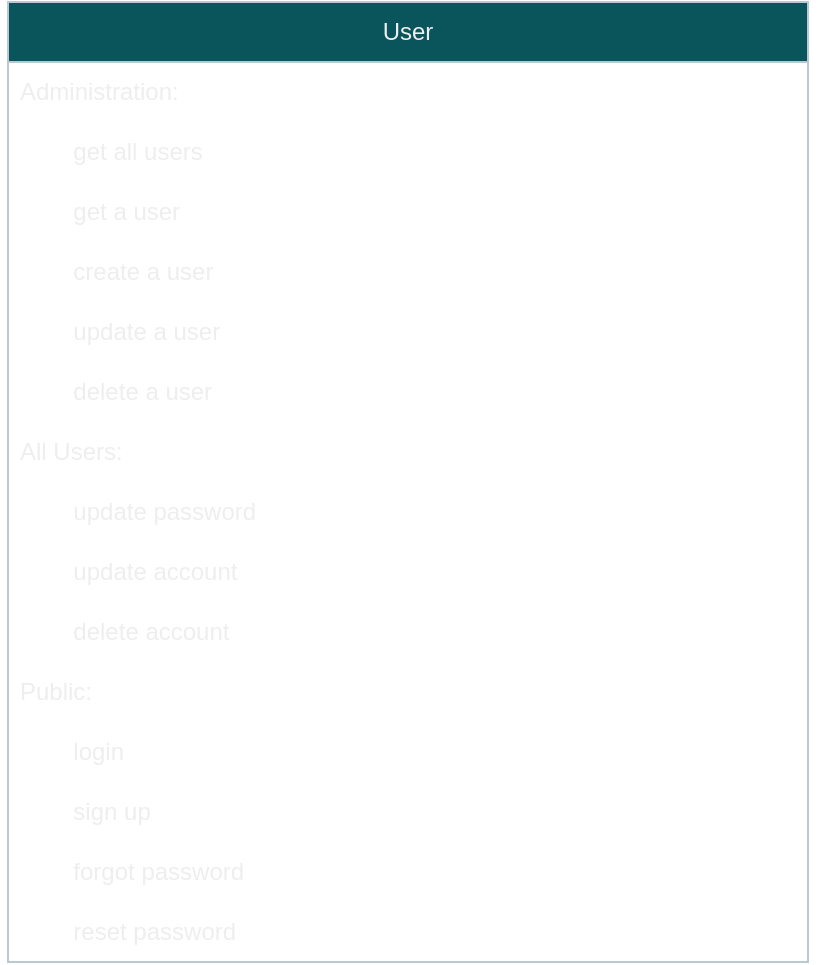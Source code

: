 <mxfile version="24.7.17">
  <diagram name="Page-1" id="Y0khz110cd7E8uvXe-pl">
    <mxGraphModel dx="1332" dy="566" grid="1" gridSize="10" guides="1" tooltips="1" connect="1" arrows="1" fold="1" page="1" pageScale="1" pageWidth="1400" pageHeight="850" math="0" shadow="0">
      <root>
        <mxCell id="0" />
        <mxCell id="1" parent="0" />
        <mxCell id="Fp6s2x_7Wz3J4JaBfxIg-1" value="User" style="swimlane;fontStyle=0;childLayout=stackLayout;horizontal=1;startSize=30;horizontalStack=0;resizeParent=1;resizeParentMax=0;resizeLast=0;collapsible=1;marginBottom=0;whiteSpace=wrap;html=1;labelBackgroundColor=none;fillColor=#09555B;strokeColor=#BAC8D3;fontColor=#EEEEEE;movable=1;resizable=1;rotatable=1;deletable=1;editable=1;locked=0;connectable=1;" vertex="1" parent="1">
          <mxGeometry x="40" y="40" width="400" height="480" as="geometry" />
        </mxCell>
        <mxCell id="Fp6s2x_7Wz3J4JaBfxIg-2" value="Administration:" style="text;strokeColor=none;fillColor=none;align=left;verticalAlign=middle;spacingLeft=4;spacingRight=4;overflow=hidden;points=[[0,0.5],[1,0.5]];portConstraint=eastwest;rotatable=1;whiteSpace=wrap;html=1;labelBackgroundColor=none;fontColor=#EEEEEE;movable=1;resizable=1;deletable=1;editable=1;locked=0;connectable=1;" vertex="1" parent="Fp6s2x_7Wz3J4JaBfxIg-1">
          <mxGeometry y="30" width="400" height="30" as="geometry" />
        </mxCell>
        <mxCell id="Fp6s2x_7Wz3J4JaBfxIg-3" value="&lt;span style=&quot;white-space: pre;&quot;&gt;&#x9;&lt;/span&gt;get all users" style="text;strokeColor=none;fillColor=none;align=left;verticalAlign=middle;spacingLeft=4;spacingRight=4;overflow=hidden;points=[[0,0.5],[1,0.5]];portConstraint=eastwest;rotatable=1;whiteSpace=wrap;html=1;labelBackgroundColor=none;fontColor=#EEEEEE;fontFamily=Helvetica;movable=1;resizable=1;deletable=1;editable=1;locked=0;connectable=1;" vertex="1" parent="Fp6s2x_7Wz3J4JaBfxIg-1">
          <mxGeometry y="60" width="400" height="30" as="geometry" />
        </mxCell>
        <mxCell id="Fp6s2x_7Wz3J4JaBfxIg-4" value="&lt;span style=&quot;white-space: pre;&quot;&gt;&#x9;&lt;/span&gt;get a user" style="text;strokeColor=none;fillColor=none;align=left;verticalAlign=middle;spacingLeft=4;spacingRight=4;overflow=hidden;points=[[0,0.5],[1,0.5]];portConstraint=eastwest;rotatable=1;whiteSpace=wrap;html=1;labelBackgroundColor=none;fontColor=#EEEEEE;fontFamily=Helvetica;movable=1;resizable=1;deletable=1;editable=1;locked=0;connectable=1;" vertex="1" parent="Fp6s2x_7Wz3J4JaBfxIg-1">
          <mxGeometry y="90" width="400" height="30" as="geometry" />
        </mxCell>
        <mxCell id="Fp6s2x_7Wz3J4JaBfxIg-5" value="&lt;span style=&quot;white-space: pre;&quot;&gt;&#x9;&lt;/span&gt;create a user" style="text;strokeColor=none;fillColor=none;align=left;verticalAlign=middle;spacingLeft=4;spacingRight=4;overflow=hidden;points=[[0,0.5],[1,0.5]];portConstraint=eastwest;rotatable=1;whiteSpace=wrap;html=1;labelBackgroundColor=none;fontColor=#EEEEEE;fontFamily=Helvetica;movable=1;resizable=1;deletable=1;editable=1;locked=0;connectable=1;" vertex="1" parent="Fp6s2x_7Wz3J4JaBfxIg-1">
          <mxGeometry y="120" width="400" height="30" as="geometry" />
        </mxCell>
        <mxCell id="Fp6s2x_7Wz3J4JaBfxIg-6" value="&lt;span style=&quot;white-space: pre;&quot;&gt;&#x9;&lt;/span&gt;update a user" style="text;strokeColor=none;fillColor=none;align=left;verticalAlign=middle;spacingLeft=4;spacingRight=4;overflow=hidden;points=[[0,0.5],[1,0.5]];portConstraint=eastwest;rotatable=1;whiteSpace=wrap;html=1;labelBackgroundColor=none;fontColor=#EEEEEE;fontFamily=Helvetica;movable=1;resizable=1;deletable=1;editable=1;locked=0;connectable=1;" vertex="1" parent="Fp6s2x_7Wz3J4JaBfxIg-1">
          <mxGeometry y="150" width="400" height="30" as="geometry" />
        </mxCell>
        <mxCell id="Fp6s2x_7Wz3J4JaBfxIg-7" value="&lt;span style=&quot;white-space: pre;&quot;&gt;&#x9;&lt;/span&gt;delete a user" style="text;strokeColor=none;fillColor=none;align=left;verticalAlign=middle;spacingLeft=4;spacingRight=4;overflow=hidden;points=[[0,0.5],[1,0.5]];portConstraint=eastwest;rotatable=1;whiteSpace=wrap;html=1;labelBackgroundColor=none;fontColor=#EEEEEE;fontFamily=Helvetica;movable=1;resizable=1;deletable=1;editable=1;locked=0;connectable=1;" vertex="1" parent="Fp6s2x_7Wz3J4JaBfxIg-1">
          <mxGeometry y="180" width="400" height="30" as="geometry" />
        </mxCell>
        <mxCell id="Fp6s2x_7Wz3J4JaBfxIg-8" value="All Users:" style="text;strokeColor=none;fillColor=none;align=left;verticalAlign=middle;spacingLeft=4;spacingRight=4;overflow=hidden;points=[[0,0.5],[1,0.5]];portConstraint=eastwest;rotatable=1;whiteSpace=wrap;html=1;labelBackgroundColor=none;fontColor=#EEEEEE;fontFamily=Helvetica;movable=1;resizable=1;deletable=1;editable=1;locked=0;connectable=1;" vertex="1" parent="Fp6s2x_7Wz3J4JaBfxIg-1">
          <mxGeometry y="210" width="400" height="30" as="geometry" />
        </mxCell>
        <mxCell id="Fp6s2x_7Wz3J4JaBfxIg-9" value="&lt;span style=&quot;white-space: pre;&quot;&gt;&#x9;&lt;/span&gt;update password" style="text;strokeColor=none;fillColor=none;align=left;verticalAlign=middle;spacingLeft=4;spacingRight=4;overflow=hidden;points=[[0,0.5],[1,0.5]];portConstraint=eastwest;rotatable=1;whiteSpace=wrap;html=1;labelBackgroundColor=none;fontColor=#EEEEEE;fontFamily=Helvetica;movable=1;resizable=1;deletable=1;editable=1;locked=0;connectable=1;" vertex="1" parent="Fp6s2x_7Wz3J4JaBfxIg-1">
          <mxGeometry y="240" width="400" height="30" as="geometry" />
        </mxCell>
        <mxCell id="Fp6s2x_7Wz3J4JaBfxIg-10" value="&lt;span style=&quot;white-space: pre;&quot;&gt;&#x9;&lt;/span&gt;update account" style="text;strokeColor=none;fillColor=none;align=left;verticalAlign=middle;spacingLeft=4;spacingRight=4;overflow=hidden;points=[[0,0.5],[1,0.5]];portConstraint=eastwest;rotatable=1;whiteSpace=wrap;html=1;labelBackgroundColor=none;fontColor=#EEEEEE;fontFamily=Helvetica;movable=1;resizable=1;deletable=1;editable=1;locked=0;connectable=1;" vertex="1" parent="Fp6s2x_7Wz3J4JaBfxIg-1">
          <mxGeometry y="270" width="400" height="30" as="geometry" />
        </mxCell>
        <mxCell id="Fp6s2x_7Wz3J4JaBfxIg-11" value="&lt;span style=&quot;white-space: pre;&quot;&gt;&#x9;&lt;/span&gt;delete account" style="text;strokeColor=none;fillColor=none;align=left;verticalAlign=middle;spacingLeft=4;spacingRight=4;overflow=hidden;points=[[0,0.5],[1,0.5]];portConstraint=eastwest;rotatable=1;whiteSpace=wrap;html=1;labelBackgroundColor=none;fontColor=#EEEEEE;fontFamily=Helvetica;movable=1;resizable=1;deletable=1;editable=1;locked=0;connectable=1;" vertex="1" parent="Fp6s2x_7Wz3J4JaBfxIg-1">
          <mxGeometry y="300" width="400" height="30" as="geometry" />
        </mxCell>
        <mxCell id="Fp6s2x_7Wz3J4JaBfxIg-12" value="Public:" style="text;strokeColor=none;fillColor=none;align=left;verticalAlign=middle;spacingLeft=4;spacingRight=4;overflow=hidden;points=[[0,0.5],[1,0.5]];portConstraint=eastwest;rotatable=1;whiteSpace=wrap;html=1;shadow=1;labelBackgroundColor=none;fontColor=#EEEEEE;fontFamily=Helvetica;movable=1;resizable=1;deletable=1;editable=1;locked=0;connectable=1;" vertex="1" parent="Fp6s2x_7Wz3J4JaBfxIg-1">
          <mxGeometry y="330" width="400" height="30" as="geometry" />
        </mxCell>
        <mxCell id="Fp6s2x_7Wz3J4JaBfxIg-13" value="&lt;span style=&quot;white-space: pre;&quot;&gt;&#x9;&lt;/span&gt;login" style="text;strokeColor=none;fillColor=none;align=left;verticalAlign=middle;spacingLeft=4;spacingRight=4;overflow=hidden;points=[[0,0.5],[1,0.5]];portConstraint=eastwest;rotatable=1;whiteSpace=wrap;html=1;labelBackgroundColor=none;fontColor=#EEEEEE;fontFamily=Helvetica;movable=1;resizable=1;deletable=1;editable=1;locked=0;connectable=1;" vertex="1" parent="Fp6s2x_7Wz3J4JaBfxIg-1">
          <mxGeometry y="360" width="400" height="30" as="geometry" />
        </mxCell>
        <mxCell id="Fp6s2x_7Wz3J4JaBfxIg-14" value="&lt;span style=&quot;white-space: pre;&quot;&gt;&#x9;&lt;/span&gt;sign up" style="text;strokeColor=none;fillColor=none;align=left;verticalAlign=middle;spacingLeft=4;spacingRight=4;overflow=hidden;points=[[0,0.5],[1,0.5]];portConstraint=eastwest;rotatable=1;whiteSpace=wrap;html=1;labelBackgroundColor=none;fontColor=#EEEEEE;fontFamily=Helvetica;movable=1;resizable=1;deletable=1;editable=1;locked=0;connectable=1;" vertex="1" parent="Fp6s2x_7Wz3J4JaBfxIg-1">
          <mxGeometry y="390" width="400" height="30" as="geometry" />
        </mxCell>
        <mxCell id="Fp6s2x_7Wz3J4JaBfxIg-15" value="&lt;span style=&quot;white-space: pre;&quot;&gt;&#x9;&lt;/span&gt;forgot password" style="text;strokeColor=none;fillColor=none;align=left;verticalAlign=middle;spacingLeft=4;spacingRight=4;overflow=hidden;points=[[0,0.5],[1,0.5]];portConstraint=eastwest;rotatable=1;whiteSpace=wrap;html=1;shadow=1;labelBackgroundColor=none;fontColor=#EEEEEE;fontFamily=Helvetica;movable=1;resizable=1;deletable=1;editable=1;locked=0;connectable=1;" vertex="1" parent="Fp6s2x_7Wz3J4JaBfxIg-1">
          <mxGeometry y="420" width="400" height="30" as="geometry" />
        </mxCell>
        <mxCell id="Fp6s2x_7Wz3J4JaBfxIg-16" value="&lt;span style=&quot;white-space: pre;&quot;&gt;&#x9;&lt;/span&gt;reset password" style="text;strokeColor=none;fillColor=none;align=left;verticalAlign=middle;spacingLeft=4;spacingRight=4;overflow=hidden;points=[[0,0.5],[1,0.5]];portConstraint=eastwest;rotatable=1;whiteSpace=wrap;html=1;labelBackgroundColor=none;fontColor=#EEEEEE;fontFamily=Helvetica;movable=1;resizable=1;deletable=1;editable=1;locked=0;connectable=1;" vertex="1" parent="Fp6s2x_7Wz3J4JaBfxIg-1">
          <mxGeometry y="450" width="400" height="30" as="geometry" />
        </mxCell>
      </root>
    </mxGraphModel>
  </diagram>
</mxfile>
